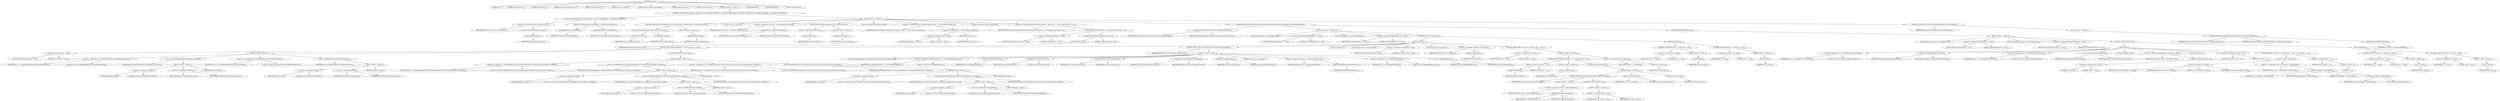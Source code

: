 digraph "copyFile" {  
"476" [label = <(METHOD,copyFile)<SUB>311</SUB>> ]
"30" [label = <(PARAM,this)<SUB>311</SUB>> ]
"477" [label = <(PARAM,File sourceFile)<SUB>311</SUB>> ]
"478" [label = <(PARAM,File destFile)<SUB>311</SUB>> ]
"479" [label = <(PARAM,FilterSetCollection filters)<SUB>312</SUB>> ]
"480" [label = <(PARAM,Vector filterChains)<SUB>312</SUB>> ]
"481" [label = <(PARAM,boolean overwrite)<SUB>313</SUB>> ]
"482" [label = <(PARAM,boolean preserveLastModified)<SUB>313</SUB>> ]
"483" [label = <(PARAM,String encoding)<SUB>314</SUB>> ]
"484" [label = <(PARAM,Project project)<SUB>314</SUB>> ]
"485" [label = <(BLOCK,&lt;empty&gt;,&lt;empty&gt;)<SUB>315</SUB>> ]
"486" [label = <(CONTROL_STRUCTURE,if (overwrite || !destFile.exists() || destFile.lastModified() &lt; sourceFile.lastModified()),if (overwrite || !destFile.exists() || destFile.lastModified() &lt; sourceFile.lastModified()))<SUB>317</SUB>> ]
"487" [label = <(&lt;operator&gt;.logicalOr,overwrite || !destFile.exists() || destFile.lastModified() &lt; sourceFile.lastModified())<SUB>317</SUB>> ]
"488" [label = <(&lt;operator&gt;.logicalOr,overwrite || !destFile.exists())<SUB>317</SUB>> ]
"489" [label = <(IDENTIFIER,overwrite,overwrite || !destFile.exists())<SUB>317</SUB>> ]
"490" [label = <(&lt;operator&gt;.logicalNot,!destFile.exists())<SUB>317</SUB>> ]
"491" [label = <(exists,destFile.exists())<SUB>317</SUB>> ]
"492" [label = <(IDENTIFIER,destFile,destFile.exists())<SUB>317</SUB>> ]
"493" [label = <(&lt;operator&gt;.lessThan,destFile.lastModified() &lt; sourceFile.lastModified())<SUB>318</SUB>> ]
"494" [label = <(lastModified,destFile.lastModified())<SUB>318</SUB>> ]
"495" [label = <(IDENTIFIER,destFile,destFile.lastModified())<SUB>318</SUB>> ]
"496" [label = <(lastModified,sourceFile.lastModified())<SUB>318</SUB>> ]
"497" [label = <(IDENTIFIER,sourceFile,sourceFile.lastModified())<SUB>318</SUB>> ]
"498" [label = <(BLOCK,&lt;empty&gt;,&lt;empty&gt;)<SUB>318</SUB>> ]
"499" [label = <(CONTROL_STRUCTURE,if (destFile.exists() &amp;&amp; destFile.isFile()),if (destFile.exists() &amp;&amp; destFile.isFile()))<SUB>320</SUB>> ]
"500" [label = <(&lt;operator&gt;.logicalAnd,destFile.exists() &amp;&amp; destFile.isFile())<SUB>320</SUB>> ]
"501" [label = <(exists,destFile.exists())<SUB>320</SUB>> ]
"502" [label = <(IDENTIFIER,destFile,destFile.exists())<SUB>320</SUB>> ]
"503" [label = <(isFile,destFile.isFile())<SUB>320</SUB>> ]
"504" [label = <(IDENTIFIER,destFile,destFile.isFile())<SUB>320</SUB>> ]
"505" [label = <(BLOCK,&lt;empty&gt;,&lt;empty&gt;)<SUB>320</SUB>> ]
"506" [label = <(delete,destFile.delete())<SUB>321</SUB>> ]
"507" [label = <(IDENTIFIER,destFile,destFile.delete())<SUB>321</SUB>> ]
"508" [label = <(LOCAL,File parent: java.io.File)> ]
"509" [label = <(&lt;operator&gt;.assignment,File parent = this.getParentFile(destFile))<SUB>326</SUB>> ]
"510" [label = <(IDENTIFIER,parent,File parent = this.getParentFile(destFile))<SUB>326</SUB>> ]
"511" [label = <(getParentFile,this.getParentFile(destFile))<SUB>326</SUB>> ]
"29" [label = <(IDENTIFIER,this,this.getParentFile(destFile))<SUB>326</SUB>> ]
"512" [label = <(IDENTIFIER,destFile,this.getParentFile(destFile))<SUB>326</SUB>> ]
"513" [label = <(CONTROL_STRUCTURE,if (!parent.exists()),if (!parent.exists()))<SUB>327</SUB>> ]
"514" [label = <(&lt;operator&gt;.logicalNot,!parent.exists())<SUB>327</SUB>> ]
"515" [label = <(exists,parent.exists())<SUB>327</SUB>> ]
"516" [label = <(IDENTIFIER,parent,parent.exists())<SUB>327</SUB>> ]
"517" [label = <(BLOCK,&lt;empty&gt;,&lt;empty&gt;)<SUB>327</SUB>> ]
"518" [label = <(mkdirs,parent.mkdirs())<SUB>328</SUB>> ]
"519" [label = <(IDENTIFIER,parent,parent.mkdirs())<SUB>328</SUB>> ]
"520" [label = <(LOCAL,boolean filterSetsAvailable: boolean)> ]
"521" [label = <(&lt;operator&gt;.assignment,boolean filterSetsAvailable = filters != null &amp;&amp; filters.hasFilters())<SUB>331</SUB>> ]
"522" [label = <(IDENTIFIER,filterSetsAvailable,boolean filterSetsAvailable = filters != null &amp;&amp; filters.hasFilters())<SUB>331</SUB>> ]
"523" [label = <(&lt;operator&gt;.logicalAnd,filters != null &amp;&amp; filters.hasFilters())<SUB>331</SUB>> ]
"524" [label = <(&lt;operator&gt;.notEquals,filters != null)<SUB>331</SUB>> ]
"525" [label = <(IDENTIFIER,filters,filters != null)<SUB>331</SUB>> ]
"526" [label = <(LITERAL,null,filters != null)<SUB>331</SUB>> ]
"527" [label = <(hasFilters,hasFilters())<SUB>332</SUB>> ]
"528" [label = <(IDENTIFIER,filters,hasFilters())<SUB>332</SUB>> ]
"529" [label = <(LOCAL,boolean filterChainsAvailable: boolean)> ]
"530" [label = <(&lt;operator&gt;.assignment,boolean filterChainsAvailable = filterChains != null &amp;&amp; filterChains.size() &gt; 0)<SUB>333</SUB>> ]
"531" [label = <(IDENTIFIER,filterChainsAvailable,boolean filterChainsAvailable = filterChains != null &amp;&amp; filterChains.size() &gt; 0)<SUB>333</SUB>> ]
"532" [label = <(&lt;operator&gt;.logicalAnd,filterChains != null &amp;&amp; filterChains.size() &gt; 0)<SUB>333</SUB>> ]
"533" [label = <(&lt;operator&gt;.notEquals,filterChains != null)<SUB>333</SUB>> ]
"534" [label = <(IDENTIFIER,filterChains,filterChains != null)<SUB>333</SUB>> ]
"535" [label = <(LITERAL,null,filterChains != null)<SUB>333</SUB>> ]
"536" [label = <(&lt;operator&gt;.greaterThan,filterChains.size() &gt; 0)<SUB>334</SUB>> ]
"537" [label = <(size,filterChains.size())<SUB>334</SUB>> ]
"538" [label = <(IDENTIFIER,filterChains,filterChains.size())<SUB>334</SUB>> ]
"539" [label = <(LITERAL,0,filterChains.size() &gt; 0)<SUB>334</SUB>> ]
"540" [label = <(CONTROL_STRUCTURE,if (filterSetsAvailable || filterChainsAvailable),if (filterSetsAvailable || filterChainsAvailable))<SUB>336</SUB>> ]
"541" [label = <(&lt;operator&gt;.logicalOr,filterSetsAvailable || filterChainsAvailable)<SUB>336</SUB>> ]
"542" [label = <(IDENTIFIER,filterSetsAvailable,filterSetsAvailable || filterChainsAvailable)<SUB>336</SUB>> ]
"543" [label = <(IDENTIFIER,filterChainsAvailable,filterSetsAvailable || filterChainsAvailable)<SUB>336</SUB>> ]
"544" [label = <(BLOCK,&lt;empty&gt;,&lt;empty&gt;)<SUB>336</SUB>> ]
"32" [label = <(LOCAL,BufferedReader in: java.io.BufferedReader)> ]
"545" [label = <(&lt;operator&gt;.assignment,BufferedReader in = null)<SUB>337</SUB>> ]
"546" [label = <(IDENTIFIER,in,BufferedReader in = null)<SUB>337</SUB>> ]
"547" [label = <(LITERAL,null,BufferedReader in = null)<SUB>337</SUB>> ]
"34" [label = <(LOCAL,BufferedWriter out: java.io.BufferedWriter)> ]
"548" [label = <(&lt;operator&gt;.assignment,BufferedWriter out = null)<SUB>338</SUB>> ]
"549" [label = <(IDENTIFIER,out,BufferedWriter out = null)<SUB>338</SUB>> ]
"550" [label = <(LITERAL,null,BufferedWriter out = null)<SUB>338</SUB>> ]
"551" [label = <(CONTROL_STRUCTURE,try,try)<SUB>340</SUB>> ]
"552" [label = <(BLOCK,try,try)<SUB>340</SUB>> ]
"553" [label = <(CONTROL_STRUCTURE,if (encoding == null),if (encoding == null))<SUB>341</SUB>> ]
"554" [label = <(&lt;operator&gt;.equals,encoding == null)<SUB>341</SUB>> ]
"555" [label = <(IDENTIFIER,encoding,encoding == null)<SUB>341</SUB>> ]
"556" [label = <(LITERAL,null,encoding == null)<SUB>341</SUB>> ]
"557" [label = <(BLOCK,&lt;empty&gt;,&lt;empty&gt;)<SUB>341</SUB>> ]
"558" [label = <(&lt;operator&gt;.assignment,in = new BufferedReader(new FileReader(sourceFile)))<SUB>342</SUB>> ]
"559" [label = <(IDENTIFIER,in,in = new BufferedReader(new FileReader(sourceFile)))<SUB>342</SUB>> ]
"560" [label = <(&lt;operator&gt;.alloc,new BufferedReader(new FileReader(sourceFile)))<SUB>342</SUB>> ]
"561" [label = <(&lt;init&gt;,new BufferedReader(new FileReader(sourceFile)))<SUB>342</SUB>> ]
"31" [label = <(IDENTIFIER,in,new BufferedReader(new FileReader(sourceFile)))<SUB>342</SUB>> ]
"562" [label = <(BLOCK,&lt;empty&gt;,&lt;empty&gt;)<SUB>342</SUB>> ]
"563" [label = <(&lt;operator&gt;.assignment,&lt;empty&gt;)> ]
"564" [label = <(IDENTIFIER,$obj16,&lt;empty&gt;)> ]
"565" [label = <(&lt;operator&gt;.alloc,new FileReader(sourceFile))<SUB>342</SUB>> ]
"566" [label = <(&lt;init&gt;,new FileReader(sourceFile))<SUB>342</SUB>> ]
"567" [label = <(IDENTIFIER,$obj16,new FileReader(sourceFile))> ]
"568" [label = <(IDENTIFIER,sourceFile,new FileReader(sourceFile))<SUB>342</SUB>> ]
"569" [label = <(IDENTIFIER,$obj16,&lt;empty&gt;)> ]
"570" [label = <(&lt;operator&gt;.assignment,out = new BufferedWriter(new FileWriter(destFile)))<SUB>343</SUB>> ]
"571" [label = <(IDENTIFIER,out,out = new BufferedWriter(new FileWriter(destFile)))<SUB>343</SUB>> ]
"572" [label = <(&lt;operator&gt;.alloc,new BufferedWriter(new FileWriter(destFile)))<SUB>343</SUB>> ]
"573" [label = <(&lt;init&gt;,new BufferedWriter(new FileWriter(destFile)))<SUB>343</SUB>> ]
"33" [label = <(IDENTIFIER,out,new BufferedWriter(new FileWriter(destFile)))<SUB>343</SUB>> ]
"574" [label = <(BLOCK,&lt;empty&gt;,&lt;empty&gt;)<SUB>343</SUB>> ]
"575" [label = <(&lt;operator&gt;.assignment,&lt;empty&gt;)> ]
"576" [label = <(IDENTIFIER,$obj18,&lt;empty&gt;)> ]
"577" [label = <(&lt;operator&gt;.alloc,new FileWriter(destFile))<SUB>343</SUB>> ]
"578" [label = <(&lt;init&gt;,new FileWriter(destFile))<SUB>343</SUB>> ]
"579" [label = <(IDENTIFIER,$obj18,new FileWriter(destFile))> ]
"580" [label = <(IDENTIFIER,destFile,new FileWriter(destFile))<SUB>343</SUB>> ]
"581" [label = <(IDENTIFIER,$obj18,&lt;empty&gt;)> ]
"582" [label = <(CONTROL_STRUCTURE,else,else)<SUB>344</SUB>> ]
"583" [label = <(BLOCK,&lt;empty&gt;,&lt;empty&gt;)<SUB>344</SUB>> ]
"584" [label = <(&lt;operator&gt;.assignment,in = new BufferedReader(new InputStreamReader(new FileInputStream(sourceFile), encoding)))<SUB>345</SUB>> ]
"585" [label = <(IDENTIFIER,in,in = new BufferedReader(new InputStreamReader(new FileInputStream(sourceFile), encoding)))<SUB>345</SUB>> ]
"586" [label = <(&lt;operator&gt;.alloc,new BufferedReader(new InputStreamReader(new FileInputStream(sourceFile), encoding)))<SUB>346</SUB>> ]
"587" [label = <(&lt;init&gt;,new BufferedReader(new InputStreamReader(new FileInputStream(sourceFile), encoding)))<SUB>346</SUB>> ]
"35" [label = <(IDENTIFIER,in,new BufferedReader(new InputStreamReader(new FileInputStream(sourceFile), encoding)))<SUB>345</SUB>> ]
"588" [label = <(BLOCK,&lt;empty&gt;,&lt;empty&gt;)<SUB>346</SUB>> ]
"589" [label = <(&lt;operator&gt;.assignment,&lt;empty&gt;)> ]
"590" [label = <(IDENTIFIER,$obj21,&lt;empty&gt;)> ]
"591" [label = <(&lt;operator&gt;.alloc,new InputStreamReader(new FileInputStream(sourceFile), encoding))<SUB>346</SUB>> ]
"592" [label = <(&lt;init&gt;,new InputStreamReader(new FileInputStream(sourceFile), encoding))<SUB>346</SUB>> ]
"593" [label = <(IDENTIFIER,$obj21,new InputStreamReader(new FileInputStream(sourceFile), encoding))> ]
"594" [label = <(BLOCK,&lt;empty&gt;,&lt;empty&gt;)<SUB>347</SUB>> ]
"595" [label = <(&lt;operator&gt;.assignment,&lt;empty&gt;)> ]
"596" [label = <(IDENTIFIER,$obj20,&lt;empty&gt;)> ]
"597" [label = <(&lt;operator&gt;.alloc,new FileInputStream(sourceFile))<SUB>347</SUB>> ]
"598" [label = <(&lt;init&gt;,new FileInputStream(sourceFile))<SUB>347</SUB>> ]
"599" [label = <(IDENTIFIER,$obj20,new FileInputStream(sourceFile))> ]
"600" [label = <(IDENTIFIER,sourceFile,new FileInputStream(sourceFile))<SUB>347</SUB>> ]
"601" [label = <(IDENTIFIER,$obj20,&lt;empty&gt;)> ]
"602" [label = <(IDENTIFIER,encoding,new InputStreamReader(new FileInputStream(sourceFile), encoding))<SUB>348</SUB>> ]
"603" [label = <(IDENTIFIER,$obj21,&lt;empty&gt;)> ]
"604" [label = <(&lt;operator&gt;.assignment,out = new BufferedWriter(new OutputStreamWriter(new FileOutputStream(destFile), encoding)))<SUB>349</SUB>> ]
"605" [label = <(IDENTIFIER,out,out = new BufferedWriter(new OutputStreamWriter(new FileOutputStream(destFile), encoding)))<SUB>349</SUB>> ]
"606" [label = <(&lt;operator&gt;.alloc,new BufferedWriter(new OutputStreamWriter(new FileOutputStream(destFile), encoding)))<SUB>350</SUB>> ]
"607" [label = <(&lt;init&gt;,new BufferedWriter(new OutputStreamWriter(new FileOutputStream(destFile), encoding)))<SUB>350</SUB>> ]
"36" [label = <(IDENTIFIER,out,new BufferedWriter(new OutputStreamWriter(new FileOutputStream(destFile), encoding)))<SUB>349</SUB>> ]
"608" [label = <(BLOCK,&lt;empty&gt;,&lt;empty&gt;)<SUB>350</SUB>> ]
"609" [label = <(&lt;operator&gt;.assignment,&lt;empty&gt;)> ]
"610" [label = <(IDENTIFIER,$obj24,&lt;empty&gt;)> ]
"611" [label = <(&lt;operator&gt;.alloc,new OutputStreamWriter(new FileOutputStream(destFile), encoding))<SUB>350</SUB>> ]
"612" [label = <(&lt;init&gt;,new OutputStreamWriter(new FileOutputStream(destFile), encoding))<SUB>350</SUB>> ]
"613" [label = <(IDENTIFIER,$obj24,new OutputStreamWriter(new FileOutputStream(destFile), encoding))> ]
"614" [label = <(BLOCK,&lt;empty&gt;,&lt;empty&gt;)<SUB>351</SUB>> ]
"615" [label = <(&lt;operator&gt;.assignment,&lt;empty&gt;)> ]
"616" [label = <(IDENTIFIER,$obj23,&lt;empty&gt;)> ]
"617" [label = <(&lt;operator&gt;.alloc,new FileOutputStream(destFile))<SUB>351</SUB>> ]
"618" [label = <(&lt;init&gt;,new FileOutputStream(destFile))<SUB>351</SUB>> ]
"619" [label = <(IDENTIFIER,$obj23,new FileOutputStream(destFile))> ]
"620" [label = <(IDENTIFIER,destFile,new FileOutputStream(destFile))<SUB>351</SUB>> ]
"621" [label = <(IDENTIFIER,$obj23,&lt;empty&gt;)> ]
"622" [label = <(IDENTIFIER,encoding,new OutputStreamWriter(new FileOutputStream(destFile), encoding))<SUB>352</SUB>> ]
"623" [label = <(IDENTIFIER,$obj24,&lt;empty&gt;)> ]
"624" [label = <(CONTROL_STRUCTURE,if (filterChainsAvailable),if (filterChainsAvailable))<SUB>355</SUB>> ]
"625" [label = <(IDENTIFIER,filterChainsAvailable,if (filterChainsAvailable))<SUB>355</SUB>> ]
"626" [label = <(BLOCK,&lt;empty&gt;,&lt;empty&gt;)<SUB>355</SUB>> ]
"38" [label = <(LOCAL,ChainReaderHelper crh: org.apache.tools.ant.filters.util.ChainReaderHelper)> ]
"627" [label = <(&lt;operator&gt;.assignment,ChainReaderHelper crh = new ChainReaderHelper())<SUB>356</SUB>> ]
"628" [label = <(IDENTIFIER,crh,ChainReaderHelper crh = new ChainReaderHelper())<SUB>356</SUB>> ]
"629" [label = <(&lt;operator&gt;.alloc,new ChainReaderHelper())<SUB>356</SUB>> ]
"630" [label = <(&lt;init&gt;,new ChainReaderHelper())<SUB>356</SUB>> ]
"37" [label = <(IDENTIFIER,crh,new ChainReaderHelper())<SUB>356</SUB>> ]
"631" [label = <(setBufferSize,setBufferSize(8192))<SUB>357</SUB>> ]
"632" [label = <(IDENTIFIER,crh,setBufferSize(8192))<SUB>357</SUB>> ]
"633" [label = <(LITERAL,8192,setBufferSize(8192))<SUB>357</SUB>> ]
"634" [label = <(setPrimaryReader,setPrimaryReader(in))<SUB>358</SUB>> ]
"635" [label = <(IDENTIFIER,crh,setPrimaryReader(in))<SUB>358</SUB>> ]
"636" [label = <(IDENTIFIER,in,setPrimaryReader(in))<SUB>358</SUB>> ]
"637" [label = <(setFilterChains,setFilterChains(filterChains))<SUB>359</SUB>> ]
"638" [label = <(IDENTIFIER,crh,setFilterChains(filterChains))<SUB>359</SUB>> ]
"639" [label = <(IDENTIFIER,filterChains,setFilterChains(filterChains))<SUB>359</SUB>> ]
"640" [label = <(setProject,setProject(project))<SUB>360</SUB>> ]
"641" [label = <(IDENTIFIER,crh,setProject(project))<SUB>360</SUB>> ]
"642" [label = <(IDENTIFIER,project,setProject(project))<SUB>360</SUB>> ]
"643" [label = <(LOCAL,Reader rdr: java.io.Reader)> ]
"644" [label = <(&lt;operator&gt;.assignment,Reader rdr = getAssembledReader())<SUB>361</SUB>> ]
"645" [label = <(IDENTIFIER,rdr,Reader rdr = getAssembledReader())<SUB>361</SUB>> ]
"646" [label = <(getAssembledReader,getAssembledReader())<SUB>361</SUB>> ]
"647" [label = <(IDENTIFIER,crh,getAssembledReader())<SUB>361</SUB>> ]
"648" [label = <(&lt;operator&gt;.assignment,in = new BufferedReader(rdr))<SUB>362</SUB>> ]
"649" [label = <(IDENTIFIER,in,in = new BufferedReader(rdr))<SUB>362</SUB>> ]
"650" [label = <(&lt;operator&gt;.alloc,new BufferedReader(rdr))<SUB>362</SUB>> ]
"651" [label = <(&lt;init&gt;,new BufferedReader(rdr))<SUB>362</SUB>> ]
"39" [label = <(IDENTIFIER,in,new BufferedReader(rdr))<SUB>362</SUB>> ]
"652" [label = <(IDENTIFIER,rdr,new BufferedReader(rdr))<SUB>362</SUB>> ]
"653" [label = <(LOCAL,int length: int)> ]
"654" [label = <(LOCAL,String newline: java.lang.String)> ]
"655" [label = <(&lt;operator&gt;.assignment,String newline = null)<SUB>366</SUB>> ]
"656" [label = <(IDENTIFIER,newline,String newline = null)<SUB>366</SUB>> ]
"657" [label = <(LITERAL,null,String newline = null)<SUB>366</SUB>> ]
"658" [label = <(LOCAL,String line: java.lang.String)> ]
"659" [label = <(&lt;operator&gt;.assignment,String line = in.readLine())<SUB>367</SUB>> ]
"660" [label = <(IDENTIFIER,line,String line = in.readLine())<SUB>367</SUB>> ]
"661" [label = <(readLine,in.readLine())<SUB>367</SUB>> ]
"662" [label = <(IDENTIFIER,in,in.readLine())<SUB>367</SUB>> ]
"663" [label = <(CONTROL_STRUCTURE,while (line != null),while (line != null))<SUB>368</SUB>> ]
"664" [label = <(&lt;operator&gt;.notEquals,line != null)<SUB>368</SUB>> ]
"665" [label = <(IDENTIFIER,line,line != null)<SUB>368</SUB>> ]
"666" [label = <(LITERAL,null,line != null)<SUB>368</SUB>> ]
"667" [label = <(BLOCK,&lt;empty&gt;,&lt;empty&gt;)<SUB>368</SUB>> ]
"668" [label = <(CONTROL_STRUCTURE,if (line.length() == 0),if (line.length() == 0))<SUB>369</SUB>> ]
"669" [label = <(&lt;operator&gt;.equals,line.length() == 0)<SUB>369</SUB>> ]
"670" [label = <(length,line.length())<SUB>369</SUB>> ]
"671" [label = <(IDENTIFIER,line,line.length())<SUB>369</SUB>> ]
"672" [label = <(LITERAL,0,line.length() == 0)<SUB>369</SUB>> ]
"673" [label = <(BLOCK,&lt;empty&gt;,&lt;empty&gt;)<SUB>369</SUB>> ]
"674" [label = <(newLine,out.newLine())<SUB>370</SUB>> ]
"675" [label = <(IDENTIFIER,out,out.newLine())<SUB>370</SUB>> ]
"676" [label = <(CONTROL_STRUCTURE,else,else)<SUB>371</SUB>> ]
"677" [label = <(BLOCK,&lt;empty&gt;,&lt;empty&gt;)<SUB>371</SUB>> ]
"678" [label = <(CONTROL_STRUCTURE,if (filterSetsAvailable),if (filterSetsAvailable))<SUB>372</SUB>> ]
"679" [label = <(IDENTIFIER,filterSetsAvailable,if (filterSetsAvailable))<SUB>372</SUB>> ]
"680" [label = <(BLOCK,&lt;empty&gt;,&lt;empty&gt;)<SUB>372</SUB>> ]
"681" [label = <(&lt;operator&gt;.assignment,newline = replaceTokens(line))<SUB>373</SUB>> ]
"682" [label = <(IDENTIFIER,newline,newline = replaceTokens(line))<SUB>373</SUB>> ]
"683" [label = <(replaceTokens,replaceTokens(line))<SUB>373</SUB>> ]
"684" [label = <(IDENTIFIER,filters,replaceTokens(line))<SUB>373</SUB>> ]
"685" [label = <(IDENTIFIER,line,replaceTokens(line))<SUB>373</SUB>> ]
"686" [label = <(CONTROL_STRUCTURE,else,else)<SUB>374</SUB>> ]
"687" [label = <(BLOCK,&lt;empty&gt;,&lt;empty&gt;)<SUB>374</SUB>> ]
"688" [label = <(&lt;operator&gt;.assignment,newline = line)<SUB>375</SUB>> ]
"689" [label = <(IDENTIFIER,newline,newline = line)<SUB>375</SUB>> ]
"690" [label = <(IDENTIFIER,line,newline = line)<SUB>375</SUB>> ]
"691" [label = <(write,out.write(newline))<SUB>377</SUB>> ]
"692" [label = <(IDENTIFIER,out,out.write(newline))<SUB>377</SUB>> ]
"693" [label = <(IDENTIFIER,newline,out.write(newline))<SUB>377</SUB>> ]
"694" [label = <(newLine,out.newLine())<SUB>378</SUB>> ]
"695" [label = <(IDENTIFIER,out,out.newLine())<SUB>378</SUB>> ]
"696" [label = <(&lt;operator&gt;.assignment,line = in.readLine())<SUB>380</SUB>> ]
"697" [label = <(IDENTIFIER,line,line = in.readLine())<SUB>380</SUB>> ]
"698" [label = <(readLine,in.readLine())<SUB>380</SUB>> ]
"699" [label = <(IDENTIFIER,in,in.readLine())<SUB>380</SUB>> ]
"700" [label = <(BLOCK,finally,finally)<SUB>382</SUB>> ]
"701" [label = <(CONTROL_STRUCTURE,if (out != null),if (out != null))<SUB>383</SUB>> ]
"702" [label = <(&lt;operator&gt;.notEquals,out != null)<SUB>383</SUB>> ]
"703" [label = <(IDENTIFIER,out,out != null)<SUB>383</SUB>> ]
"704" [label = <(LITERAL,null,out != null)<SUB>383</SUB>> ]
"705" [label = <(BLOCK,&lt;empty&gt;,&lt;empty&gt;)<SUB>383</SUB>> ]
"706" [label = <(close,out.close())<SUB>384</SUB>> ]
"707" [label = <(IDENTIFIER,out,out.close())<SUB>384</SUB>> ]
"708" [label = <(CONTROL_STRUCTURE,if (in != null),if (in != null))<SUB>386</SUB>> ]
"709" [label = <(&lt;operator&gt;.notEquals,in != null)<SUB>386</SUB>> ]
"710" [label = <(IDENTIFIER,in,in != null)<SUB>386</SUB>> ]
"711" [label = <(LITERAL,null,in != null)<SUB>386</SUB>> ]
"712" [label = <(BLOCK,&lt;empty&gt;,&lt;empty&gt;)<SUB>386</SUB>> ]
"713" [label = <(close,in.close())<SUB>387</SUB>> ]
"714" [label = <(IDENTIFIER,in,in.close())<SUB>387</SUB>> ]
"715" [label = <(CONTROL_STRUCTURE,else,else)<SUB>390</SUB>> ]
"716" [label = <(BLOCK,&lt;empty&gt;,&lt;empty&gt;)<SUB>390</SUB>> ]
"41" [label = <(LOCAL,FileInputStream in: java.io.FileInputStream)> ]
"717" [label = <(&lt;operator&gt;.assignment,FileInputStream in = null)<SUB>391</SUB>> ]
"718" [label = <(IDENTIFIER,in,FileInputStream in = null)<SUB>391</SUB>> ]
"719" [label = <(LITERAL,null,FileInputStream in = null)<SUB>391</SUB>> ]
"43" [label = <(LOCAL,FileOutputStream out: java.io.FileOutputStream)> ]
"720" [label = <(&lt;operator&gt;.assignment,FileOutputStream out = null)<SUB>392</SUB>> ]
"721" [label = <(IDENTIFIER,out,FileOutputStream out = null)<SUB>392</SUB>> ]
"722" [label = <(LITERAL,null,FileOutputStream out = null)<SUB>392</SUB>> ]
"723" [label = <(CONTROL_STRUCTURE,try,try)<SUB>393</SUB>> ]
"724" [label = <(BLOCK,try,try)<SUB>393</SUB>> ]
"725" [label = <(&lt;operator&gt;.assignment,in = new FileInputStream(sourceFile))<SUB>394</SUB>> ]
"726" [label = <(IDENTIFIER,in,in = new FileInputStream(sourceFile))<SUB>394</SUB>> ]
"727" [label = <(&lt;operator&gt;.alloc,new FileInputStream(sourceFile))<SUB>394</SUB>> ]
"728" [label = <(&lt;init&gt;,new FileInputStream(sourceFile))<SUB>394</SUB>> ]
"40" [label = <(IDENTIFIER,in,new FileInputStream(sourceFile))<SUB>394</SUB>> ]
"729" [label = <(IDENTIFIER,sourceFile,new FileInputStream(sourceFile))<SUB>394</SUB>> ]
"730" [label = <(&lt;operator&gt;.assignment,out = new FileOutputStream(destFile))<SUB>395</SUB>> ]
"731" [label = <(IDENTIFIER,out,out = new FileOutputStream(destFile))<SUB>395</SUB>> ]
"732" [label = <(&lt;operator&gt;.alloc,new FileOutputStream(destFile))<SUB>395</SUB>> ]
"733" [label = <(&lt;init&gt;,new FileOutputStream(destFile))<SUB>395</SUB>> ]
"42" [label = <(IDENTIFIER,out,new FileOutputStream(destFile))<SUB>395</SUB>> ]
"734" [label = <(IDENTIFIER,destFile,new FileOutputStream(destFile))<SUB>395</SUB>> ]
"735" [label = <(LOCAL,byte[] buffer: byte[])> ]
"736" [label = <(&lt;operator&gt;.assignment,byte[] buffer = new byte[8 * 1024])<SUB>397</SUB>> ]
"737" [label = <(IDENTIFIER,buffer,byte[] buffer = new byte[8 * 1024])<SUB>397</SUB>> ]
"738" [label = <(&lt;operator&gt;.alloc,new byte[8 * 1024])> ]
"739" [label = <(&lt;operator&gt;.multiplication,8 * 1024)<SUB>397</SUB>> ]
"740" [label = <(LITERAL,8,8 * 1024)<SUB>397</SUB>> ]
"741" [label = <(LITERAL,1024,8 * 1024)<SUB>397</SUB>> ]
"742" [label = <(LOCAL,int count: int)> ]
"743" [label = <(&lt;operator&gt;.assignment,int count = 0)<SUB>398</SUB>> ]
"744" [label = <(IDENTIFIER,count,int count = 0)<SUB>398</SUB>> ]
"745" [label = <(LITERAL,0,int count = 0)<SUB>398</SUB>> ]
"746" [label = <(CONTROL_STRUCTURE,do {...} while (count != -1),do {...} while (count != -1))<SUB>399</SUB>> ]
"747" [label = <(BLOCK,&lt;empty&gt;,&lt;empty&gt;)<SUB>399</SUB>> ]
"748" [label = <(write,out.write(buffer, 0, count))<SUB>400</SUB>> ]
"749" [label = <(IDENTIFIER,out,out.write(buffer, 0, count))<SUB>400</SUB>> ]
"750" [label = <(IDENTIFIER,buffer,out.write(buffer, 0, count))<SUB>400</SUB>> ]
"751" [label = <(LITERAL,0,out.write(buffer, 0, count))<SUB>400</SUB>> ]
"752" [label = <(IDENTIFIER,count,out.write(buffer, 0, count))<SUB>400</SUB>> ]
"753" [label = <(&lt;operator&gt;.assignment,count = in.read(buffer, 0, buffer.length))<SUB>401</SUB>> ]
"754" [label = <(IDENTIFIER,count,count = in.read(buffer, 0, buffer.length))<SUB>401</SUB>> ]
"755" [label = <(read,in.read(buffer, 0, buffer.length))<SUB>401</SUB>> ]
"756" [label = <(IDENTIFIER,in,in.read(buffer, 0, buffer.length))<SUB>401</SUB>> ]
"757" [label = <(IDENTIFIER,buffer,in.read(buffer, 0, buffer.length))<SUB>401</SUB>> ]
"758" [label = <(LITERAL,0,in.read(buffer, 0, buffer.length))<SUB>401</SUB>> ]
"759" [label = <(&lt;operator&gt;.fieldAccess,buffer.length)<SUB>401</SUB>> ]
"760" [label = <(IDENTIFIER,buffer,in.read(buffer, 0, buffer.length))<SUB>401</SUB>> ]
"761" [label = <(FIELD_IDENTIFIER,length,length)<SUB>401</SUB>> ]
"762" [label = <(&lt;operator&gt;.notEquals,count != -1)<SUB>402</SUB>> ]
"763" [label = <(IDENTIFIER,count,count != -1)<SUB>402</SUB>> ]
"764" [label = <(&lt;operator&gt;.minus,-1)<SUB>402</SUB>> ]
"765" [label = <(LITERAL,1,-1)<SUB>402</SUB>> ]
"766" [label = <(BLOCK,finally,finally)<SUB>403</SUB>> ]
"767" [label = <(CONTROL_STRUCTURE,if (out != null),if (out != null))<SUB>404</SUB>> ]
"768" [label = <(&lt;operator&gt;.notEquals,out != null)<SUB>404</SUB>> ]
"769" [label = <(IDENTIFIER,out,out != null)<SUB>404</SUB>> ]
"770" [label = <(LITERAL,null,out != null)<SUB>404</SUB>> ]
"771" [label = <(BLOCK,&lt;empty&gt;,&lt;empty&gt;)<SUB>404</SUB>> ]
"772" [label = <(close,out.close())<SUB>405</SUB>> ]
"773" [label = <(IDENTIFIER,out,out.close())<SUB>405</SUB>> ]
"774" [label = <(CONTROL_STRUCTURE,if (in != null),if (in != null))<SUB>407</SUB>> ]
"775" [label = <(&lt;operator&gt;.notEquals,in != null)<SUB>407</SUB>> ]
"776" [label = <(IDENTIFIER,in,in != null)<SUB>407</SUB>> ]
"777" [label = <(LITERAL,null,in != null)<SUB>407</SUB>> ]
"778" [label = <(BLOCK,&lt;empty&gt;,&lt;empty&gt;)<SUB>407</SUB>> ]
"779" [label = <(close,in.close())<SUB>408</SUB>> ]
"780" [label = <(IDENTIFIER,in,in.close())<SUB>408</SUB>> ]
"781" [label = <(CONTROL_STRUCTURE,if (preserveLastModified),if (preserveLastModified))<SUB>413</SUB>> ]
"782" [label = <(IDENTIFIER,preserveLastModified,if (preserveLastModified))<SUB>413</SUB>> ]
"783" [label = <(BLOCK,&lt;empty&gt;,&lt;empty&gt;)<SUB>413</SUB>> ]
"784" [label = <(setFileLastModified,this.setFileLastModified(destFile, sourceFile.lastModified()))<SUB>414</SUB>> ]
"44" [label = <(IDENTIFIER,this,this.setFileLastModified(destFile, sourceFile.lastModified()))<SUB>414</SUB>> ]
"785" [label = <(IDENTIFIER,destFile,this.setFileLastModified(destFile, sourceFile.lastModified()))<SUB>414</SUB>> ]
"786" [label = <(lastModified,sourceFile.lastModified())<SUB>414</SUB>> ]
"787" [label = <(IDENTIFIER,sourceFile,sourceFile.lastModified())<SUB>414</SUB>> ]
"788" [label = <(MODIFIER,PUBLIC)> ]
"789" [label = <(MODIFIER,VIRTUAL)> ]
"790" [label = <(METHOD_RETURN,void)<SUB>311</SUB>> ]
  "476" -> "30" 
  "476" -> "477" 
  "476" -> "478" 
  "476" -> "479" 
  "476" -> "480" 
  "476" -> "481" 
  "476" -> "482" 
  "476" -> "483" 
  "476" -> "484" 
  "476" -> "485" 
  "476" -> "788" 
  "476" -> "789" 
  "476" -> "790" 
  "485" -> "486" 
  "486" -> "487" 
  "486" -> "498" 
  "487" -> "488" 
  "487" -> "493" 
  "488" -> "489" 
  "488" -> "490" 
  "490" -> "491" 
  "491" -> "492" 
  "493" -> "494" 
  "493" -> "496" 
  "494" -> "495" 
  "496" -> "497" 
  "498" -> "499" 
  "498" -> "508" 
  "498" -> "509" 
  "498" -> "513" 
  "498" -> "520" 
  "498" -> "521" 
  "498" -> "529" 
  "498" -> "530" 
  "498" -> "540" 
  "498" -> "781" 
  "499" -> "500" 
  "499" -> "505" 
  "500" -> "501" 
  "500" -> "503" 
  "501" -> "502" 
  "503" -> "504" 
  "505" -> "506" 
  "506" -> "507" 
  "509" -> "510" 
  "509" -> "511" 
  "511" -> "29" 
  "511" -> "512" 
  "513" -> "514" 
  "513" -> "517" 
  "514" -> "515" 
  "515" -> "516" 
  "517" -> "518" 
  "518" -> "519" 
  "521" -> "522" 
  "521" -> "523" 
  "523" -> "524" 
  "523" -> "527" 
  "524" -> "525" 
  "524" -> "526" 
  "527" -> "528" 
  "530" -> "531" 
  "530" -> "532" 
  "532" -> "533" 
  "532" -> "536" 
  "533" -> "534" 
  "533" -> "535" 
  "536" -> "537" 
  "536" -> "539" 
  "537" -> "538" 
  "540" -> "541" 
  "540" -> "544" 
  "540" -> "715" 
  "541" -> "542" 
  "541" -> "543" 
  "544" -> "32" 
  "544" -> "545" 
  "544" -> "34" 
  "544" -> "548" 
  "544" -> "551" 
  "545" -> "546" 
  "545" -> "547" 
  "548" -> "549" 
  "548" -> "550" 
  "551" -> "552" 
  "551" -> "700" 
  "552" -> "553" 
  "552" -> "624" 
  "552" -> "653" 
  "552" -> "654" 
  "552" -> "655" 
  "552" -> "658" 
  "552" -> "659" 
  "552" -> "663" 
  "553" -> "554" 
  "553" -> "557" 
  "553" -> "582" 
  "554" -> "555" 
  "554" -> "556" 
  "557" -> "558" 
  "557" -> "561" 
  "557" -> "570" 
  "557" -> "573" 
  "558" -> "559" 
  "558" -> "560" 
  "561" -> "31" 
  "561" -> "562" 
  "562" -> "563" 
  "562" -> "566" 
  "562" -> "569" 
  "563" -> "564" 
  "563" -> "565" 
  "566" -> "567" 
  "566" -> "568" 
  "570" -> "571" 
  "570" -> "572" 
  "573" -> "33" 
  "573" -> "574" 
  "574" -> "575" 
  "574" -> "578" 
  "574" -> "581" 
  "575" -> "576" 
  "575" -> "577" 
  "578" -> "579" 
  "578" -> "580" 
  "582" -> "583" 
  "583" -> "584" 
  "583" -> "587" 
  "583" -> "604" 
  "583" -> "607" 
  "584" -> "585" 
  "584" -> "586" 
  "587" -> "35" 
  "587" -> "588" 
  "588" -> "589" 
  "588" -> "592" 
  "588" -> "603" 
  "589" -> "590" 
  "589" -> "591" 
  "592" -> "593" 
  "592" -> "594" 
  "592" -> "602" 
  "594" -> "595" 
  "594" -> "598" 
  "594" -> "601" 
  "595" -> "596" 
  "595" -> "597" 
  "598" -> "599" 
  "598" -> "600" 
  "604" -> "605" 
  "604" -> "606" 
  "607" -> "36" 
  "607" -> "608" 
  "608" -> "609" 
  "608" -> "612" 
  "608" -> "623" 
  "609" -> "610" 
  "609" -> "611" 
  "612" -> "613" 
  "612" -> "614" 
  "612" -> "622" 
  "614" -> "615" 
  "614" -> "618" 
  "614" -> "621" 
  "615" -> "616" 
  "615" -> "617" 
  "618" -> "619" 
  "618" -> "620" 
  "624" -> "625" 
  "624" -> "626" 
  "626" -> "38" 
  "626" -> "627" 
  "626" -> "630" 
  "626" -> "631" 
  "626" -> "634" 
  "626" -> "637" 
  "626" -> "640" 
  "626" -> "643" 
  "626" -> "644" 
  "626" -> "648" 
  "626" -> "651" 
  "627" -> "628" 
  "627" -> "629" 
  "630" -> "37" 
  "631" -> "632" 
  "631" -> "633" 
  "634" -> "635" 
  "634" -> "636" 
  "637" -> "638" 
  "637" -> "639" 
  "640" -> "641" 
  "640" -> "642" 
  "644" -> "645" 
  "644" -> "646" 
  "646" -> "647" 
  "648" -> "649" 
  "648" -> "650" 
  "651" -> "39" 
  "651" -> "652" 
  "655" -> "656" 
  "655" -> "657" 
  "659" -> "660" 
  "659" -> "661" 
  "661" -> "662" 
  "663" -> "664" 
  "663" -> "667" 
  "664" -> "665" 
  "664" -> "666" 
  "667" -> "668" 
  "667" -> "696" 
  "668" -> "669" 
  "668" -> "673" 
  "668" -> "676" 
  "669" -> "670" 
  "669" -> "672" 
  "670" -> "671" 
  "673" -> "674" 
  "674" -> "675" 
  "676" -> "677" 
  "677" -> "678" 
  "677" -> "691" 
  "677" -> "694" 
  "678" -> "679" 
  "678" -> "680" 
  "678" -> "686" 
  "680" -> "681" 
  "681" -> "682" 
  "681" -> "683" 
  "683" -> "684" 
  "683" -> "685" 
  "686" -> "687" 
  "687" -> "688" 
  "688" -> "689" 
  "688" -> "690" 
  "691" -> "692" 
  "691" -> "693" 
  "694" -> "695" 
  "696" -> "697" 
  "696" -> "698" 
  "698" -> "699" 
  "700" -> "701" 
  "700" -> "708" 
  "701" -> "702" 
  "701" -> "705" 
  "702" -> "703" 
  "702" -> "704" 
  "705" -> "706" 
  "706" -> "707" 
  "708" -> "709" 
  "708" -> "712" 
  "709" -> "710" 
  "709" -> "711" 
  "712" -> "713" 
  "713" -> "714" 
  "715" -> "716" 
  "716" -> "41" 
  "716" -> "717" 
  "716" -> "43" 
  "716" -> "720" 
  "716" -> "723" 
  "717" -> "718" 
  "717" -> "719" 
  "720" -> "721" 
  "720" -> "722" 
  "723" -> "724" 
  "723" -> "766" 
  "724" -> "725" 
  "724" -> "728" 
  "724" -> "730" 
  "724" -> "733" 
  "724" -> "735" 
  "724" -> "736" 
  "724" -> "742" 
  "724" -> "743" 
  "724" -> "746" 
  "725" -> "726" 
  "725" -> "727" 
  "728" -> "40" 
  "728" -> "729" 
  "730" -> "731" 
  "730" -> "732" 
  "733" -> "42" 
  "733" -> "734" 
  "736" -> "737" 
  "736" -> "738" 
  "738" -> "739" 
  "739" -> "740" 
  "739" -> "741" 
  "743" -> "744" 
  "743" -> "745" 
  "746" -> "747" 
  "746" -> "762" 
  "747" -> "748" 
  "747" -> "753" 
  "748" -> "749" 
  "748" -> "750" 
  "748" -> "751" 
  "748" -> "752" 
  "753" -> "754" 
  "753" -> "755" 
  "755" -> "756" 
  "755" -> "757" 
  "755" -> "758" 
  "755" -> "759" 
  "759" -> "760" 
  "759" -> "761" 
  "762" -> "763" 
  "762" -> "764" 
  "764" -> "765" 
  "766" -> "767" 
  "766" -> "774" 
  "767" -> "768" 
  "767" -> "771" 
  "768" -> "769" 
  "768" -> "770" 
  "771" -> "772" 
  "772" -> "773" 
  "774" -> "775" 
  "774" -> "778" 
  "775" -> "776" 
  "775" -> "777" 
  "778" -> "779" 
  "779" -> "780" 
  "781" -> "782" 
  "781" -> "783" 
  "783" -> "784" 
  "784" -> "44" 
  "784" -> "785" 
  "784" -> "786" 
  "786" -> "787" 
}
